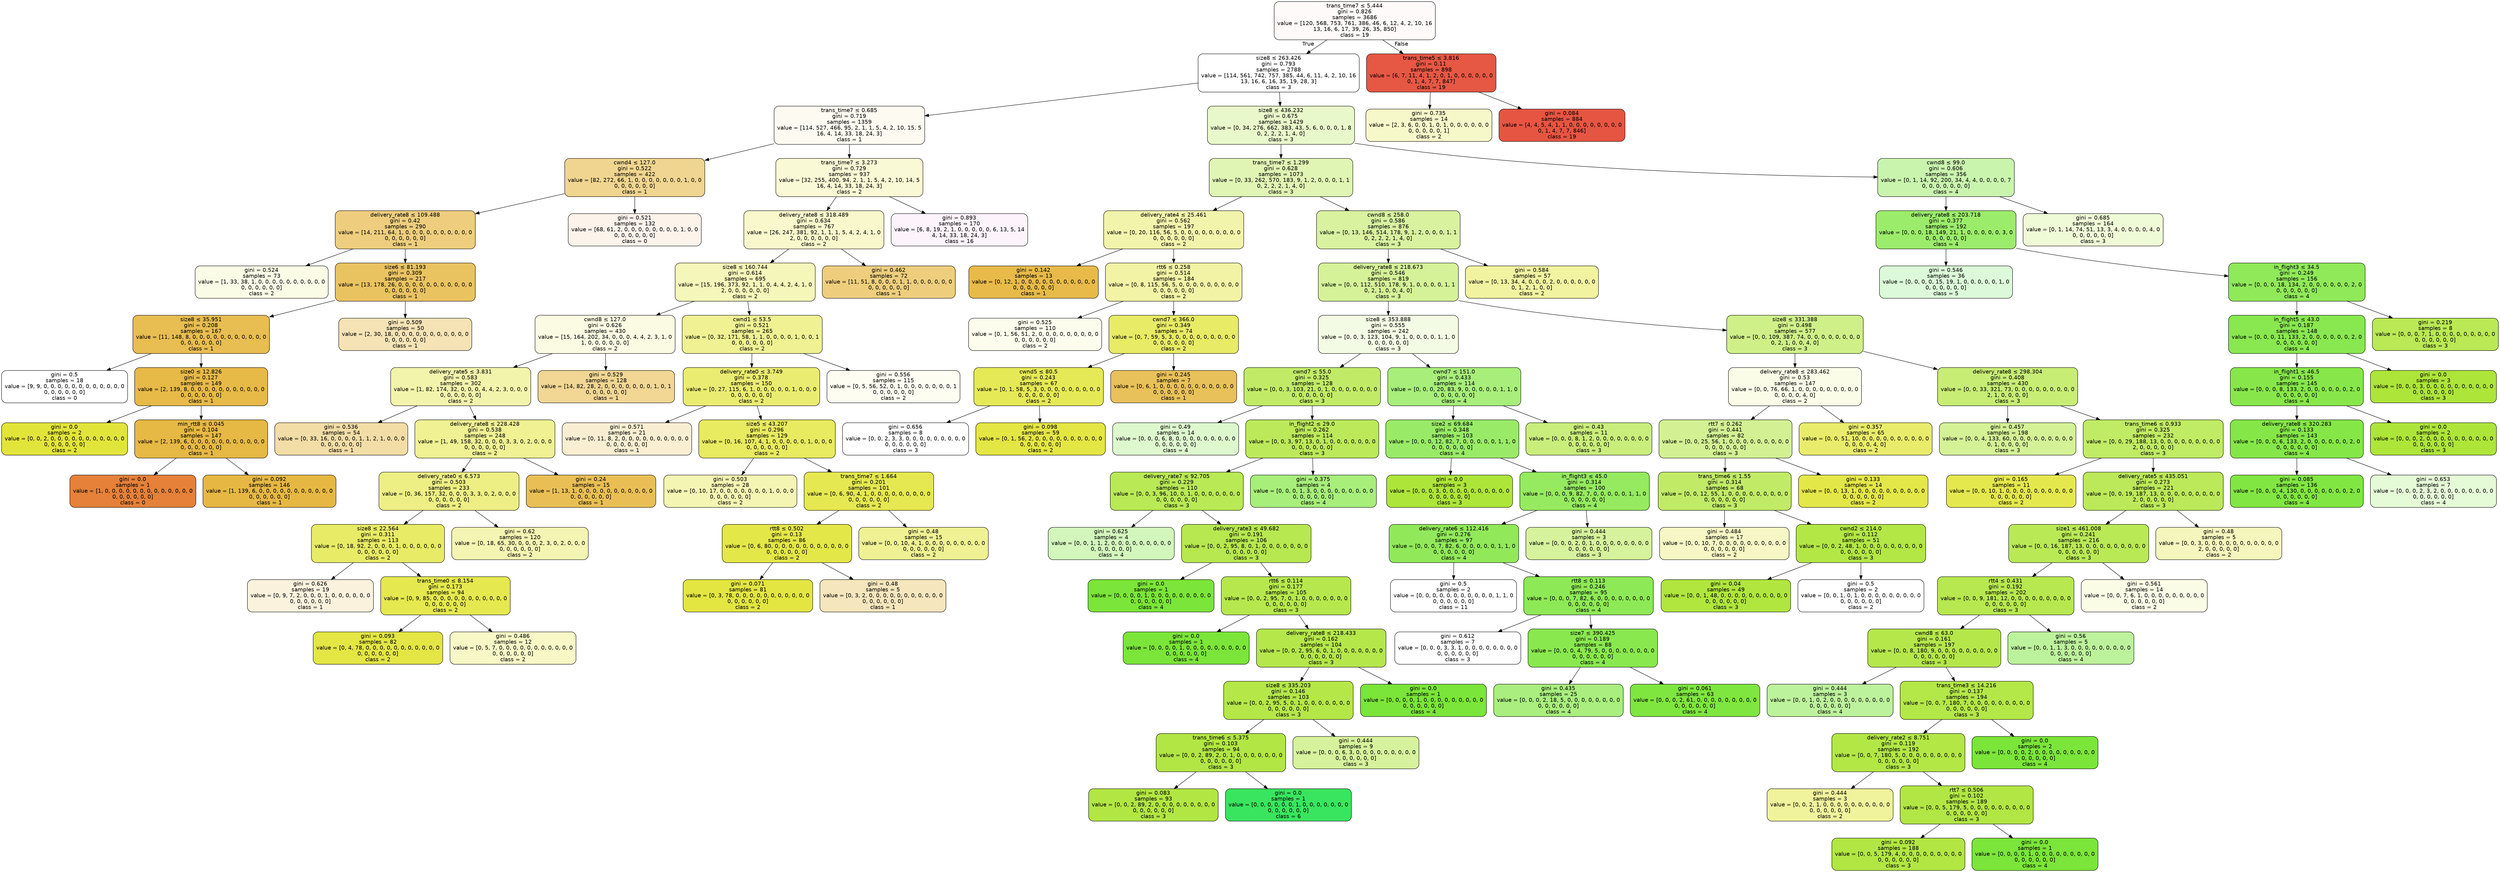 digraph Tree {
node [shape=box, style="filled, rounded", color="black", fontname="helvetica"] ;
edge [fontname="helvetica"] ;
0 [label=<trans_time7 &le; 5.444<br/>gini = 0.826<br/>samples = 3686<br/>value = [120, 568, 753, 761, 386, 46, 6, 12, 4, 2, 10, 16<br/>13, 16, 6, 17, 39, 26, 35, 850]<br/>class = 19>, fillcolor="#fefaf9"] ;
1 [label=<size8 &le; 263.426<br/>gini = 0.793<br/>samples = 2788<br/>value = [114, 561, 742, 757, 385, 44, 6, 11, 4, 2, 10, 16<br/>13, 16, 6, 16, 35, 19, 28, 3]<br/>class = 3>, fillcolor="#fefffe"] ;
0 -> 1 [labeldistance=2.5, labelangle=45, headlabel="True"] ;
2 [label=<trans_time7 &le; 0.685<br/>gini = 0.719<br/>samples = 1359<br/>value = [114, 527, 466, 95, 2, 1, 1, 5, 4, 2, 10, 15, 5<br/>16, 4, 14, 33, 18, 24, 3]<br/>class = 1>, fillcolor="#fdfaf1"] ;
1 -> 2 ;
3 [label=<cwnd4 &le; 127.0<br/>gini = 0.522<br/>samples = 422<br/>value = [82, 272, 66, 1, 0, 0, 0, 0, 0, 0, 0, 1, 0, 0<br/>0, 0, 0, 0, 0, 0]<br/>class = 1>, fillcolor="#f0d590"] ;
2 -> 3 ;
4 [label=<delivery_rate8 &le; 109.488<br/>gini = 0.42<br/>samples = 290<br/>value = [14, 211, 64, 1, 0, 0, 0, 0, 0, 0, 0, 0, 0, 0<br/>0, 0, 0, 0, 0, 0]<br/>class = 1>, fillcolor="#eece7e"] ;
3 -> 4 ;
5 [label=<gini = 0.524<br/>samples = 73<br/>value = [1, 33, 38, 1, 0, 0, 0, 0, 0, 0, 0, 0, 0, 0<br/>0, 0, 0, 0, 0, 0]<br/>class = 2>, fillcolor="#fbfce6"] ;
4 -> 5 ;
6 [label=<size6 &le; 81.193<br/>gini = 0.309<br/>samples = 217<br/>value = [13, 178, 26, 0, 0, 0, 0, 0, 0, 0, 0, 0, 0, 0<br/>0, 0, 0, 0, 0, 0]<br/>class = 1>, fillcolor="#eac361"] ;
4 -> 6 ;
7 [label=<size8 &le; 35.951<br/>gini = 0.208<br/>samples = 167<br/>value = [11, 148, 8, 0, 0, 0, 0, 0, 0, 0, 0, 0, 0, 0<br/>0, 0, 0, 0, 0, 0]<br/>class = 1>, fillcolor="#e8bd51"] ;
6 -> 7 ;
8 [label=<gini = 0.5<br/>samples = 18<br/>value = [9, 9, 0, 0, 0, 0, 0, 0, 0, 0, 0, 0, 0, 0<br/>0, 0, 0, 0, 0, 0]<br/>class = 0>, fillcolor="#ffffff"] ;
7 -> 8 ;
9 [label=<size0 &le; 12.826<br/>gini = 0.127<br/>samples = 149<br/>value = [2, 139, 8, 0, 0, 0, 0, 0, 0, 0, 0, 0, 0, 0<br/>0, 0, 0, 0, 0, 0]<br/>class = 1>, fillcolor="#e7b947"] ;
7 -> 9 ;
10 [label=<gini = 0.0<br/>samples = 2<br/>value = [0, 0, 2, 0, 0, 0, 0, 0, 0, 0, 0, 0, 0, 0<br/>0, 0, 0, 0, 0, 0]<br/>class = 2>, fillcolor="#e2e539"] ;
9 -> 10 ;
11 [label=<min_rtt8 &le; 0.045<br/>gini = 0.104<br/>samples = 147<br/>value = [2, 139, 6, 0, 0, 0, 0, 0, 0, 0, 0, 0, 0, 0<br/>0, 0, 0, 0, 0, 0]<br/>class = 1>, fillcolor="#e6b844"] ;
9 -> 11 ;
12 [label=<gini = 0.0<br/>samples = 1<br/>value = [1, 0, 0, 0, 0, 0, 0, 0, 0, 0, 0, 0, 0, 0<br/>0, 0, 0, 0, 0, 0]<br/>class = 0>, fillcolor="#e58139"] ;
11 -> 12 ;
13 [label=<gini = 0.092<br/>samples = 146<br/>value = [1, 139, 6, 0, 0, 0, 0, 0, 0, 0, 0, 0, 0, 0<br/>0, 0, 0, 0, 0, 0]<br/>class = 1>, fillcolor="#e6b843"] ;
11 -> 13 ;
14 [label=<gini = 0.509<br/>samples = 50<br/>value = [2, 30, 18, 0, 0, 0, 0, 0, 0, 0, 0, 0, 0, 0<br/>0, 0, 0, 0, 0, 0]<br/>class = 1>, fillcolor="#f5e3b5"] ;
6 -> 14 ;
15 [label=<gini = 0.521<br/>samples = 132<br/>value = [68, 61, 2, 0, 0, 0, 0, 0, 0, 0, 0, 1, 0, 0<br/>0, 0, 0, 0, 0, 0]<br/>class = 0>, fillcolor="#fcf3eb"] ;
3 -> 15 ;
16 [label=<trans_time7 &le; 3.273<br/>gini = 0.729<br/>samples = 937<br/>value = [32, 255, 400, 94, 2, 1, 1, 5, 4, 2, 10, 14, 5<br/>16, 4, 14, 33, 18, 24, 3]<br/>class = 2>, fillcolor="#f9f9d5"] ;
2 -> 16 ;
17 [label=<delivery_rate8 &le; 318.489<br/>gini = 0.634<br/>samples = 767<br/>value = [26, 247, 381, 92, 1, 1, 1, 5, 4, 2, 4, 1, 0<br/>2, 0, 0, 0, 0, 0, 0]<br/>class = 2>, fillcolor="#f8f8cc"] ;
16 -> 17 ;
18 [label=<size8 &le; 160.744<br/>gini = 0.614<br/>samples = 695<br/>value = [15, 196, 373, 92, 1, 1, 0, 4, 4, 2, 4, 1, 0<br/>2, 0, 0, 0, 0, 0, 0]<br/>class = 2>, fillcolor="#f5f6b9"] ;
17 -> 18 ;
19 [label=<cwnd8 &le; 127.0<br/>gini = 0.626<br/>samples = 430<br/>value = [15, 164, 202, 34, 0, 0, 0, 4, 4, 2, 3, 1, 0<br/>1, 0, 0, 0, 0, 0, 0]<br/>class = 2>, fillcolor="#fbfbe3"] ;
18 -> 19 ;
20 [label=<delivery_rate5 &le; 3.831<br/>gini = 0.583<br/>samples = 302<br/>value = [1, 82, 174, 32, 0, 0, 0, 4, 4, 2, 3, 0, 0, 0<br/>0, 0, 0, 0, 0, 0]<br/>class = 2>, fillcolor="#f3f4ac"] ;
19 -> 20 ;
21 [label=<gini = 0.536<br/>samples = 54<br/>value = [0, 33, 16, 0, 0, 0, 0, 1, 1, 2, 1, 0, 0, 0<br/>0, 0, 0, 0, 0, 0]<br/>class = 1>, fillcolor="#f3dda6"] ;
20 -> 21 ;
22 [label=<delivery_rate8 &le; 228.428<br/>gini = 0.538<br/>samples = 248<br/>value = [1, 49, 158, 32, 0, 0, 0, 3, 3, 0, 2, 0, 0, 0<br/>0, 0, 0, 0, 0, 0]<br/>class = 2>, fillcolor="#eff193"] ;
20 -> 22 ;
23 [label=<delivery_rate0 &le; 6.573<br/>gini = 0.503<br/>samples = 233<br/>value = [0, 36, 157, 32, 0, 0, 0, 3, 3, 0, 2, 0, 0, 0<br/>0, 0, 0, 0, 0, 0]<br/>class = 2>, fillcolor="#edef85"] ;
22 -> 23 ;
24 [label=<size8 &le; 22.564<br/>gini = 0.311<br/>samples = 113<br/>value = [0, 18, 92, 2, 0, 0, 0, 1, 0, 0, 0, 0, 0, 0<br/>0, 0, 0, 0, 0, 0]<br/>class = 2>, fillcolor="#e8eb65"] ;
23 -> 24 ;
25 [label=<gini = 0.626<br/>samples = 19<br/>value = [0, 9, 7, 2, 0, 0, 0, 1, 0, 0, 0, 0, 0, 0<br/>0, 0, 0, 0, 0, 0]<br/>class = 1>, fillcolor="#fbf2de"] ;
24 -> 25 ;
26 [label=<trans_time0 &le; 8.154<br/>gini = 0.173<br/>samples = 94<br/>value = [0, 9, 85, 0, 0, 0, 0, 0, 0, 0, 0, 0, 0, 0<br/>0, 0, 0, 0, 0, 0]<br/>class = 2>, fillcolor="#e5e84e"] ;
24 -> 26 ;
27 [label=<gini = 0.093<br/>samples = 82<br/>value = [0, 4, 78, 0, 0, 0, 0, 0, 0, 0, 0, 0, 0, 0<br/>0, 0, 0, 0, 0, 0]<br/>class = 2>, fillcolor="#e3e643"] ;
26 -> 27 ;
28 [label=<gini = 0.486<br/>samples = 12<br/>value = [0, 5, 7, 0, 0, 0, 0, 0, 0, 0, 0, 0, 0, 0<br/>0, 0, 0, 0, 0, 0]<br/>class = 2>, fillcolor="#f7f8c6"] ;
26 -> 28 ;
29 [label=<gini = 0.62<br/>samples = 120<br/>value = [0, 18, 65, 30, 0, 0, 0, 2, 3, 0, 2, 0, 0, 0<br/>0, 0, 0, 0, 0, 0]<br/>class = 2>, fillcolor="#f4f5b2"] ;
23 -> 29 ;
30 [label=<gini = 0.24<br/>samples = 15<br/>value = [1, 13, 1, 0, 0, 0, 0, 0, 0, 0, 0, 0, 0, 0<br/>0, 0, 0, 0, 0, 0]<br/>class = 1>, fillcolor="#e9bf55"] ;
22 -> 30 ;
31 [label=<gini = 0.529<br/>samples = 128<br/>value = [14, 82, 28, 2, 0, 0, 0, 0, 0, 0, 0, 1, 0, 1<br/>0, 0, 0, 0, 0, 0]<br/>class = 1>, fillcolor="#f1d694"] ;
19 -> 31 ;
32 [label=<cwnd1 &le; 53.5<br/>gini = 0.521<br/>samples = 265<br/>value = [0, 32, 171, 58, 1, 1, 0, 0, 0, 0, 1, 0, 0, 1<br/>0, 0, 0, 0, 0, 0]<br/>class = 2>, fillcolor="#eff193"] ;
18 -> 32 ;
33 [label=<delivery_rate0 &le; 3.749<br/>gini = 0.378<br/>samples = 150<br/>value = [0, 27, 115, 6, 1, 0, 0, 0, 0, 0, 1, 0, 0, 0<br/>0, 0, 0, 0, 0, 0]<br/>class = 2>, fillcolor="#eaec71"] ;
32 -> 33 ;
34 [label=<gini = 0.571<br/>samples = 21<br/>value = [0, 11, 8, 2, 0, 0, 0, 0, 0, 0, 0, 0, 0, 0<br/>0, 0, 0, 0, 0, 0]<br/>class = 1>, fillcolor="#f9eed1"] ;
33 -> 34 ;
35 [label=<size5 &le; 43.207<br/>gini = 0.296<br/>samples = 129<br/>value = [0, 16, 107, 4, 1, 0, 0, 0, 0, 0, 1, 0, 0, 0<br/>0, 0, 0, 0, 0, 0]<br/>class = 2>, fillcolor="#e8ea60"] ;
33 -> 35 ;
36 [label=<gini = 0.503<br/>samples = 28<br/>value = [0, 10, 17, 0, 0, 0, 0, 0, 0, 0, 1, 0, 0, 0<br/>0, 0, 0, 0, 0, 0]<br/>class = 2>, fillcolor="#f4f5b2"] ;
35 -> 36 ;
37 [label=<trans_time7 &le; 1.664<br/>gini = 0.201<br/>samples = 101<br/>value = [0, 6, 90, 4, 1, 0, 0, 0, 0, 0, 0, 0, 0, 0<br/>0, 0, 0, 0, 0, 0]<br/>class = 2>, fillcolor="#e5e850"] ;
35 -> 37 ;
38 [label=<rtt8 &le; 0.502<br/>gini = 0.13<br/>samples = 86<br/>value = [0, 6, 80, 0, 0, 0, 0, 0, 0, 0, 0, 0, 0, 0<br/>0, 0, 0, 0, 0, 0]<br/>class = 2>, fillcolor="#e4e748"] ;
37 -> 38 ;
39 [label=<gini = 0.071<br/>samples = 81<br/>value = [0, 3, 78, 0, 0, 0, 0, 0, 0, 0, 0, 0, 0, 0<br/>0, 0, 0, 0, 0, 0]<br/>class = 2>, fillcolor="#e3e641"] ;
38 -> 39 ;
40 [label=<gini = 0.48<br/>samples = 5<br/>value = [0, 3, 2, 0, 0, 0, 0, 0, 0, 0, 0, 0, 0, 0<br/>0, 0, 0, 0, 0, 0]<br/>class = 1>, fillcolor="#f6e6bd"] ;
38 -> 40 ;
41 [label=<gini = 0.48<br/>samples = 15<br/>value = [0, 0, 10, 4, 1, 0, 0, 0, 0, 0, 0, 0, 0, 0<br/>0, 0, 0, 0, 0, 0]<br/>class = 2>, fillcolor="#eff193"] ;
37 -> 41 ;
42 [label=<gini = 0.556<br/>samples = 115<br/>value = [0, 5, 56, 52, 0, 1, 0, 0, 0, 0, 0, 0, 0, 1<br/>0, 0, 0, 0, 0, 0]<br/>class = 2>, fillcolor="#fdfdf2"] ;
32 -> 42 ;
43 [label=<gini = 0.462<br/>samples = 72<br/>value = [11, 51, 8, 0, 0, 0, 1, 1, 0, 0, 0, 0, 0, 0<br/>0, 0, 0, 0, 0, 0]<br/>class = 1>, fillcolor="#eece7d"] ;
17 -> 43 ;
44 [label=<gini = 0.893<br/>samples = 170<br/>value = [6, 8, 19, 2, 1, 0, 0, 0, 0, 0, 6, 13, 5, 14<br/>4, 14, 33, 18, 24, 3]<br/>class = 16>, fillcolor="#fdf3fb"] ;
16 -> 44 ;
45 [label=<size8 &le; 436.232<br/>gini = 0.675<br/>samples = 1429<br/>value = [0, 34, 276, 662, 383, 43, 5, 6, 0, 0, 0, 1, 8<br/>0, 2, 2, 2, 1, 4, 0]<br/>class = 3>, fillcolor="#e9f8ca"] ;
1 -> 45 ;
46 [label=<trans_time7 &le; 1.299<br/>gini = 0.628<br/>samples = 1073<br/>value = [0, 33, 262, 570, 183, 9, 1, 2, 0, 0, 0, 1, 1<br/>0, 2, 2, 2, 1, 4, 0]<br/>class = 3>, fillcolor="#e0f5b4"] ;
45 -> 46 ;
47 [label=<delivery_rate4 &le; 25.461<br/>gini = 0.562<br/>samples = 197<br/>value = [0, 20, 116, 56, 5, 0, 0, 0, 0, 0, 0, 0, 0, 0<br/>0, 0, 0, 0, 0, 0]<br/>class = 2>, fillcolor="#f3f4ab"] ;
46 -> 47 ;
48 [label=<gini = 0.142<br/>samples = 13<br/>value = [0, 12, 1, 0, 0, 0, 0, 0, 0, 0, 0, 0, 0, 0<br/>0, 0, 0, 0, 0, 0]<br/>class = 1>, fillcolor="#e7ba49"] ;
47 -> 48 ;
49 [label=<rtt6 &le; 0.258<br/>gini = 0.514<br/>samples = 184<br/>value = [0, 8, 115, 56, 5, 0, 0, 0, 0, 0, 0, 0, 0, 0<br/>0, 0, 0, 0, 0, 0]<br/>class = 2>, fillcolor="#f2f3a4"] ;
47 -> 49 ;
50 [label=<gini = 0.525<br/>samples = 110<br/>value = [0, 1, 56, 51, 2, 0, 0, 0, 0, 0, 0, 0, 0, 0<br/>0, 0, 0, 0, 0, 0]<br/>class = 2>, fillcolor="#fdfdee"] ;
49 -> 50 ;
51 [label=<cwnd7 &le; 366.0<br/>gini = 0.349<br/>samples = 74<br/>value = [0, 7, 59, 5, 3, 0, 0, 0, 0, 0, 0, 0, 0, 0<br/>0, 0, 0, 0, 0, 0]<br/>class = 2>, fillcolor="#e8eb65"] ;
49 -> 51 ;
52 [label=<cwnd5 &le; 80.5<br/>gini = 0.243<br/>samples = 67<br/>value = [0, 1, 58, 5, 3, 0, 0, 0, 0, 0, 0, 0, 0, 0<br/>0, 0, 0, 0, 0, 0]<br/>class = 2>, fillcolor="#e6e956"] ;
51 -> 52 ;
53 [label=<gini = 0.656<br/>samples = 8<br/>value = [0, 0, 2, 3, 3, 0, 0, 0, 0, 0, 0, 0, 0, 0<br/>0, 0, 0, 0, 0, 0]<br/>class = 3>, fillcolor="#ffffff"] ;
52 -> 53 ;
54 [label=<gini = 0.098<br/>samples = 59<br/>value = [0, 1, 56, 2, 0, 0, 0, 0, 0, 0, 0, 0, 0, 0<br/>0, 0, 0, 0, 0, 0]<br/>class = 2>, fillcolor="#e4e643"] ;
52 -> 54 ;
55 [label=<gini = 0.245<br/>samples = 7<br/>value = [0, 6, 1, 0, 0, 0, 0, 0, 0, 0, 0, 0, 0, 0<br/>0, 0, 0, 0, 0, 0]<br/>class = 1>, fillcolor="#e9c15a"] ;
51 -> 55 ;
56 [label=<cwnd8 &le; 258.0<br/>gini = 0.586<br/>samples = 876<br/>value = [0, 13, 146, 514, 178, 9, 1, 2, 0, 0, 0, 1, 1<br/>0, 2, 2, 2, 1, 4, 0]<br/>class = 3>, fillcolor="#d8f2a0"] ;
46 -> 56 ;
57 [label=<delivery_rate8 &le; 218.673<br/>gini = 0.546<br/>samples = 819<br/>value = [0, 0, 112, 510, 178, 9, 1, 0, 0, 0, 0, 1, 1<br/>0, 2, 1, 0, 0, 4, 0]<br/>class = 3>, fillcolor="#d5f298"] ;
56 -> 57 ;
58 [label=<size8 &le; 353.888<br/>gini = 0.555<br/>samples = 242<br/>value = [0, 0, 3, 123, 104, 9, 1, 0, 0, 0, 0, 1, 1, 0<br/>0, 0, 0, 0, 0, 0]<br/>class = 3>, fillcolor="#f4fbe4"] ;
57 -> 58 ;
59 [label=<cwnd7 &le; 55.0<br/>gini = 0.325<br/>samples = 128<br/>value = [0, 0, 3, 103, 21, 0, 1, 0, 0, 0, 0, 0, 0, 0<br/>0, 0, 0, 0, 0, 0]<br/>class = 3>, fillcolor="#c1eb67"] ;
58 -> 59 ;
60 [label=<gini = 0.49<br/>samples = 14<br/>value = [0, 0, 0, 6, 8, 0, 0, 0, 0, 0, 0, 0, 0, 0<br/>0, 0, 0, 0, 0, 0]<br/>class = 4>, fillcolor="#def8ce"] ;
59 -> 60 ;
61 [label=<in_flight2 &le; 29.0<br/>gini = 0.262<br/>samples = 114<br/>value = [0, 0, 3, 97, 13, 0, 1, 0, 0, 0, 0, 0, 0, 0<br/>0, 0, 0, 0, 0, 0]<br/>class = 3>, fillcolor="#bce95a"] ;
59 -> 61 ;
62 [label=<delivery_rate7 &le; 92.705<br/>gini = 0.229<br/>samples = 110<br/>value = [0, 0, 3, 96, 10, 0, 1, 0, 0, 0, 0, 0, 0, 0<br/>0, 0, 0, 0, 0, 0]<br/>class = 3>, fillcolor="#b9e955"] ;
61 -> 62 ;
63 [label=<gini = 0.625<br/>samples = 4<br/>value = [0, 0, 1, 1, 2, 0, 0, 0, 0, 0, 0, 0, 0, 0<br/>0, 0, 0, 0, 0, 0]<br/>class = 4>, fillcolor="#d3f6bd"] ;
62 -> 63 ;
64 [label=<delivery_rate3 &le; 49.682<br/>gini = 0.191<br/>samples = 106<br/>value = [0, 0, 2, 95, 8, 0, 1, 0, 0, 0, 0, 0, 0, 0<br/>0, 0, 0, 0, 0, 0]<br/>class = 3>, fillcolor="#b7e84f"] ;
62 -> 64 ;
65 [label=<gini = 0.0<br/>samples = 1<br/>value = [0, 0, 0, 0, 1, 0, 0, 0, 0, 0, 0, 0, 0, 0<br/>0, 0, 0, 0, 0, 0]<br/>class = 4>, fillcolor="#7be539"] ;
64 -> 65 ;
66 [label=<rtt6 &le; 0.114<br/>gini = 0.177<br/>samples = 105<br/>value = [0, 0, 2, 95, 7, 0, 1, 0, 0, 0, 0, 0, 0, 0<br/>0, 0, 0, 0, 0, 0]<br/>class = 3>, fillcolor="#b6e84d"] ;
64 -> 66 ;
67 [label=<gini = 0.0<br/>samples = 1<br/>value = [0, 0, 0, 0, 1, 0, 0, 0, 0, 0, 0, 0, 0, 0<br/>0, 0, 0, 0, 0, 0]<br/>class = 4>, fillcolor="#7be539"] ;
66 -> 67 ;
68 [label=<delivery_rate8 &le; 218.433<br/>gini = 0.162<br/>samples = 104<br/>value = [0, 0, 2, 95, 6, 0, 1, 0, 0, 0, 0, 0, 0, 0<br/>0, 0, 0, 0, 0, 0]<br/>class = 3>, fillcolor="#b5e74b"] ;
66 -> 68 ;
69 [label=<size8 &le; 335.203<br/>gini = 0.146<br/>samples = 103<br/>value = [0, 0, 2, 95, 5, 0, 1, 0, 0, 0, 0, 0, 0, 0<br/>0, 0, 0, 0, 0, 0]<br/>class = 3>, fillcolor="#b5e749"] ;
68 -> 69 ;
70 [label=<trans_time6 &le; 5.375<br/>gini = 0.103<br/>samples = 94<br/>value = [0, 0, 2, 89, 2, 0, 1, 0, 0, 0, 0, 0, 0, 0<br/>0, 0, 0, 0, 0, 0]<br/>class = 3>, fillcolor="#b2e644"] ;
69 -> 70 ;
71 [label=<gini = 0.083<br/>samples = 93<br/>value = [0, 0, 2, 89, 2, 0, 0, 0, 0, 0, 0, 0, 0, 0<br/>0, 0, 0, 0, 0, 0]<br/>class = 3>, fillcolor="#b2e642"] ;
70 -> 71 ;
72 [label=<gini = 0.0<br/>samples = 1<br/>value = [0, 0, 0, 0, 0, 0, 1, 0, 0, 0, 0, 0, 0, 0<br/>0, 0, 0, 0, 0, 0]<br/>class = 6>, fillcolor="#39e55e"] ;
70 -> 72 ;
73 [label=<gini = 0.444<br/>samples = 9<br/>value = [0, 0, 0, 6, 3, 0, 0, 0, 0, 0, 0, 0, 0, 0<br/>0, 0, 0, 0, 0, 0]<br/>class = 3>, fillcolor="#d6f29c"] ;
69 -> 73 ;
74 [label=<gini = 0.0<br/>samples = 1<br/>value = [0, 0, 0, 0, 1, 0, 0, 0, 0, 0, 0, 0, 0, 0<br/>0, 0, 0, 0, 0, 0]<br/>class = 4>, fillcolor="#7be539"] ;
68 -> 74 ;
75 [label=<gini = 0.375<br/>samples = 4<br/>value = [0, 0, 0, 1, 3, 0, 0, 0, 0, 0, 0, 0, 0, 0<br/>0, 0, 0, 0, 0, 0]<br/>class = 4>, fillcolor="#a7ee7b"] ;
61 -> 75 ;
76 [label=<cwnd7 &le; 151.0<br/>gini = 0.433<br/>samples = 114<br/>value = [0, 0, 0, 20, 83, 9, 0, 0, 0, 0, 0, 1, 1, 0<br/>0, 0, 0, 0, 0, 0]<br/>class = 4>, fillcolor="#a7ee7a"] ;
58 -> 76 ;
77 [label=<size2 &le; 69.684<br/>gini = 0.348<br/>samples = 103<br/>value = [0, 0, 0, 12, 82, 7, 0, 0, 0, 0, 0, 1, 1, 0<br/>0, 0, 0, 0, 0, 0]<br/>class = 4>, fillcolor="#99eb67"] ;
76 -> 77 ;
78 [label=<gini = 0.0<br/>samples = 3<br/>value = [0, 0, 0, 3, 0, 0, 0, 0, 0, 0, 0, 0, 0, 0<br/>0, 0, 0, 0, 0, 0]<br/>class = 3>, fillcolor="#aee539"] ;
77 -> 78 ;
79 [label=<in_flight3 &le; 45.0<br/>gini = 0.314<br/>samples = 100<br/>value = [0, 0, 0, 9, 82, 7, 0, 0, 0, 0, 0, 1, 1, 0<br/>0, 0, 0, 0, 0, 0]<br/>class = 4>, fillcolor="#95ea60"] ;
77 -> 79 ;
80 [label=<delivery_rate6 &le; 112.416<br/>gini = 0.276<br/>samples = 97<br/>value = [0, 0, 0, 7, 82, 6, 0, 0, 0, 0, 0, 1, 1, 0<br/>0, 0, 0, 0, 0, 0]<br/>class = 4>, fillcolor="#91e95a"] ;
79 -> 80 ;
81 [label=<gini = 0.5<br/>samples = 2<br/>value = [0, 0, 0, 0, 0, 0, 0, 0, 0, 0, 0, 1, 1, 0<br/>0, 0, 0, 0, 0, 0]<br/>class = 11>, fillcolor="#ffffff"] ;
80 -> 81 ;
82 [label=<rtt8 &le; 0.113<br/>gini = 0.246<br/>samples = 95<br/>value = [0, 0, 0, 7, 82, 6, 0, 0, 0, 0, 0, 0, 0, 0<br/>0, 0, 0, 0, 0, 0]<br/>class = 4>, fillcolor="#8ee956"] ;
80 -> 82 ;
83 [label=<gini = 0.612<br/>samples = 7<br/>value = [0, 0, 0, 3, 3, 1, 0, 0, 0, 0, 0, 0, 0, 0<br/>0, 0, 0, 0, 0, 0]<br/>class = 3>, fillcolor="#ffffff"] ;
82 -> 83 ;
84 [label=<size7 &le; 390.425<br/>gini = 0.189<br/>samples = 88<br/>value = [0, 0, 0, 4, 79, 5, 0, 0, 0, 0, 0, 0, 0, 0<br/>0, 0, 0, 0, 0, 0]<br/>class = 4>, fillcolor="#89e84e"] ;
82 -> 84 ;
85 [label=<gini = 0.435<br/>samples = 25<br/>value = [0, 0, 0, 2, 18, 5, 0, 0, 0, 0, 0, 0, 0, 0<br/>0, 0, 0, 0, 0, 0]<br/>class = 4>, fillcolor="#a9ee7e"] ;
84 -> 85 ;
86 [label=<gini = 0.061<br/>samples = 63<br/>value = [0, 0, 0, 2, 61, 0, 0, 0, 0, 0, 0, 0, 0, 0<br/>0, 0, 0, 0, 0, 0]<br/>class = 4>, fillcolor="#7fe63f"] ;
84 -> 86 ;
87 [label=<gini = 0.444<br/>samples = 3<br/>value = [0, 0, 0, 2, 0, 1, 0, 0, 0, 0, 0, 0, 0, 0<br/>0, 0, 0, 0, 0, 0]<br/>class = 3>, fillcolor="#d6f29c"] ;
79 -> 87 ;
88 [label=<gini = 0.43<br/>samples = 11<br/>value = [0, 0, 0, 8, 1, 2, 0, 0, 0, 0, 0, 0, 0, 0<br/>0, 0, 0, 0, 0, 0]<br/>class = 3>, fillcolor="#c9ee7b"] ;
76 -> 88 ;
89 [label=<size8 &le; 331.388<br/>gini = 0.498<br/>samples = 577<br/>value = [0, 0, 109, 387, 74, 0, 0, 0, 0, 0, 0, 0, 0<br/>0, 2, 1, 0, 0, 4, 0]<br/>class = 3>, fillcolor="#cff089"] ;
57 -> 89 ;
90 [label=<delivery_rate8 &le; 283.462<br/>gini = 0.53<br/>samples = 147<br/>value = [0, 0, 76, 66, 1, 0, 0, 0, 0, 0, 0, 0, 0, 0<br/>0, 0, 0, 0, 4, 0]<br/>class = 2>, fillcolor="#fbfce7"] ;
89 -> 90 ;
91 [label=<rtt7 &le; 0.262<br/>gini = 0.441<br/>samples = 82<br/>value = [0, 0, 25, 56, 1, 0, 0, 0, 0, 0, 0, 0, 0, 0<br/>0, 0, 0, 0, 0, 0]<br/>class = 3>, fillcolor="#d3f193"] ;
90 -> 91 ;
92 [label=<trans_time6 &le; 1.55<br/>gini = 0.314<br/>samples = 68<br/>value = [0, 0, 12, 55, 1, 0, 0, 0, 0, 0, 0, 0, 0, 0<br/>0, 0, 0, 0, 0, 0]<br/>class = 3>, fillcolor="#c1eb67"] ;
91 -> 92 ;
93 [label=<gini = 0.484<br/>samples = 17<br/>value = [0, 0, 10, 7, 0, 0, 0, 0, 0, 0, 0, 0, 0, 0<br/>0, 0, 0, 0, 0, 0]<br/>class = 2>, fillcolor="#f6f7c4"] ;
92 -> 93 ;
94 [label=<cwnd2 &le; 214.0<br/>gini = 0.112<br/>samples = 51<br/>value = [0, 0, 2, 48, 1, 0, 0, 0, 0, 0, 0, 0, 0, 0<br/>0, 0, 0, 0, 0, 0]<br/>class = 3>, fillcolor="#b3e745"] ;
92 -> 94 ;
95 [label=<gini = 0.04<br/>samples = 49<br/>value = [0, 0, 1, 48, 0, 0, 0, 0, 0, 0, 0, 0, 0, 0<br/>0, 0, 0, 0, 0, 0]<br/>class = 3>, fillcolor="#b0e63d"] ;
94 -> 95 ;
96 [label=<gini = 0.5<br/>samples = 2<br/>value = [0, 0, 1, 0, 1, 0, 0, 0, 0, 0, 0, 0, 0, 0<br/>0, 0, 0, 0, 0, 0]<br/>class = 2>, fillcolor="#ffffff"] ;
94 -> 96 ;
97 [label=<gini = 0.133<br/>samples = 14<br/>value = [0, 0, 13, 1, 0, 0, 0, 0, 0, 0, 0, 0, 0, 0<br/>0, 0, 0, 0, 0, 0]<br/>class = 2>, fillcolor="#e4e748"] ;
91 -> 97 ;
98 [label=<gini = 0.357<br/>samples = 65<br/>value = [0, 0, 51, 10, 0, 0, 0, 0, 0, 0, 0, 0, 0, 0<br/>0, 0, 0, 0, 4, 0]<br/>class = 2>, fillcolor="#e9ec6b"] ;
90 -> 98 ;
99 [label=<delivery_rate8 &le; 298.304<br/>gini = 0.408<br/>samples = 430<br/>value = [0, 0, 33, 321, 73, 0, 0, 0, 0, 0, 0, 0, 0, 0<br/>2, 1, 0, 0, 0, 0]<br/>class = 3>, fillcolor="#c7ed75"] ;
89 -> 99 ;
100 [label=<gini = 0.457<br/>samples = 198<br/>value = [0, 0, 4, 133, 60, 0, 0, 0, 0, 0, 0, 0, 0, 0<br/>0, 1, 0, 0, 0, 0]<br/>class = 3>, fillcolor="#d4f196"] ;
99 -> 100 ;
101 [label=<trans_time6 &le; 0.933<br/>gini = 0.325<br/>samples = 232<br/>value = [0, 0, 29, 188, 13, 0, 0, 0, 0, 0, 0, 0, 0, 0<br/>2, 0, 0, 0, 0, 0]<br/>class = 3>, fillcolor="#c0eb64"] ;
99 -> 101 ;
102 [label=<gini = 0.165<br/>samples = 11<br/>value = [0, 0, 10, 1, 0, 0, 0, 0, 0, 0, 0, 0, 0, 0<br/>0, 0, 0, 0, 0, 0]<br/>class = 2>, fillcolor="#e5e84d"] ;
101 -> 102 ;
103 [label=<delivery_rate5 &le; 435.051<br/>gini = 0.273<br/>samples = 221<br/>value = [0, 0, 19, 187, 13, 0, 0, 0, 0, 0, 0, 0, 0, 0<br/>2, 0, 0, 0, 0, 0]<br/>class = 3>, fillcolor="#bce95a"] ;
101 -> 103 ;
104 [label=<size1 &le; 461.008<br/>gini = 0.241<br/>samples = 216<br/>value = [0, 0, 16, 187, 13, 0, 0, 0, 0, 0, 0, 0, 0, 0<br/>0, 0, 0, 0, 0, 0]<br/>class = 3>, fillcolor="#bae956"] ;
103 -> 104 ;
105 [label=<rtt4 &le; 0.431<br/>gini = 0.192<br/>samples = 202<br/>value = [0, 0, 9, 181, 12, 0, 0, 0, 0, 0, 0, 0, 0, 0<br/>0, 0, 0, 0, 0, 0]<br/>class = 3>, fillcolor="#b7e84f"] ;
104 -> 105 ;
106 [label=<cwnd8 &le; 63.0<br/>gini = 0.161<br/>samples = 197<br/>value = [0, 0, 8, 180, 9, 0, 0, 0, 0, 0, 0, 0, 0, 0<br/>0, 0, 0, 0, 0, 0]<br/>class = 3>, fillcolor="#b5e74b"] ;
105 -> 106 ;
107 [label=<gini = 0.444<br/>samples = 3<br/>value = [0, 0, 1, 0, 2, 0, 0, 0, 0, 0, 0, 0, 0, 0<br/>0, 0, 0, 0, 0, 0]<br/>class = 4>, fillcolor="#bdf29c"] ;
106 -> 107 ;
108 [label=<trans_time3 &le; 14.216<br/>gini = 0.137<br/>samples = 194<br/>value = [0, 0, 7, 180, 7, 0, 0, 0, 0, 0, 0, 0, 0, 0<br/>0, 0, 0, 0, 0, 0]<br/>class = 3>, fillcolor="#b4e748"] ;
106 -> 108 ;
109 [label=<delivery_rate2 &le; 8.751<br/>gini = 0.119<br/>samples = 192<br/>value = [0, 0, 7, 180, 5, 0, 0, 0, 0, 0, 0, 0, 0, 0<br/>0, 0, 0, 0, 0, 0]<br/>class = 3>, fillcolor="#b3e746"] ;
108 -> 109 ;
110 [label=<gini = 0.444<br/>samples = 3<br/>value = [0, 0, 2, 1, 0, 0, 0, 0, 0, 0, 0, 0, 0, 0<br/>0, 0, 0, 0, 0, 0]<br/>class = 2>, fillcolor="#f0f29c"] ;
109 -> 110 ;
111 [label=<rtt7 &le; 0.506<br/>gini = 0.102<br/>samples = 189<br/>value = [0, 0, 5, 179, 5, 0, 0, 0, 0, 0, 0, 0, 0, 0<br/>0, 0, 0, 0, 0, 0]<br/>class = 3>, fillcolor="#b2e644"] ;
109 -> 111 ;
112 [label=<gini = 0.092<br/>samples = 188<br/>value = [0, 0, 5, 179, 4, 0, 0, 0, 0, 0, 0, 0, 0, 0<br/>0, 0, 0, 0, 0, 0]<br/>class = 3>, fillcolor="#b2e643"] ;
111 -> 112 ;
113 [label=<gini = 0.0<br/>samples = 1<br/>value = [0, 0, 0, 0, 1, 0, 0, 0, 0, 0, 0, 0, 0, 0<br/>0, 0, 0, 0, 0, 0]<br/>class = 4>, fillcolor="#7be539"] ;
111 -> 113 ;
114 [label=<gini = 0.0<br/>samples = 2<br/>value = [0, 0, 0, 0, 2, 0, 0, 0, 0, 0, 0, 0, 0, 0<br/>0, 0, 0, 0, 0, 0]<br/>class = 4>, fillcolor="#7be539"] ;
108 -> 114 ;
115 [label=<gini = 0.56<br/>samples = 5<br/>value = [0, 0, 1, 1, 3, 0, 0, 0, 0, 0, 0, 0, 0, 0<br/>0, 0, 0, 0, 0, 0]<br/>class = 4>, fillcolor="#bdf29c"] ;
105 -> 115 ;
116 [label=<gini = 0.561<br/>samples = 14<br/>value = [0, 0, 7, 6, 1, 0, 0, 0, 0, 0, 0, 0, 0, 0<br/>0, 0, 0, 0, 0, 0]<br/>class = 2>, fillcolor="#fbfce6"] ;
104 -> 116 ;
117 [label=<gini = 0.48<br/>samples = 5<br/>value = [0, 0, 3, 0, 0, 0, 0, 0, 0, 0, 0, 0, 0, 0<br/>2, 0, 0, 0, 0, 0]<br/>class = 2>, fillcolor="#f5f6bd"] ;
103 -> 117 ;
118 [label=<gini = 0.584<br/>samples = 57<br/>value = [0, 13, 34, 4, 0, 0, 0, 2, 0, 0, 0, 0, 0, 0<br/>0, 1, 2, 1, 0, 0]<br/>class = 2>, fillcolor="#f1f3a0"] ;
56 -> 118 ;
119 [label=<cwnd8 &le; 99.0<br/>gini = 0.606<br/>samples = 356<br/>value = [0, 1, 14, 92, 200, 34, 4, 4, 0, 0, 0, 0, 7<br/>0, 0, 0, 0, 0, 0, 0]<br/>class = 4>, fillcolor="#c9f4ae"] ;
45 -> 119 ;
120 [label=<delivery_rate8 &le; 203.718<br/>gini = 0.377<br/>samples = 192<br/>value = [0, 0, 0, 18, 149, 21, 1, 0, 0, 0, 0, 0, 3, 0<br/>0, 0, 0, 0, 0, 0]<br/>class = 4>, fillcolor="#9cec6b"] ;
119 -> 120 ;
121 [label=<gini = 0.546<br/>samples = 36<br/>value = [0, 0, 0, 0, 15, 19, 1, 0, 0, 0, 0, 0, 1, 0<br/>0, 0, 0, 0, 0, 0]<br/>class = 5>, fillcolor="#dcfad9"] ;
120 -> 121 ;
122 [label=<in_flight3 &le; 34.5<br/>gini = 0.249<br/>samples = 156<br/>value = [0, 0, 0, 18, 134, 2, 0, 0, 0, 0, 0, 0, 2, 0<br/>0, 0, 0, 0, 0, 0]<br/>class = 4>, fillcolor="#90e959"] ;
120 -> 122 ;
123 [label=<in_flight5 &le; 43.0<br/>gini = 0.187<br/>samples = 148<br/>value = [0, 0, 0, 11, 133, 2, 0, 0, 0, 0, 0, 0, 2, 0<br/>0, 0, 0, 0, 0, 0]<br/>class = 4>, fillcolor="#89e84f"] ;
122 -> 123 ;
124 [label=<in_flight1 &le; 46.5<br/>gini = 0.155<br/>samples = 145<br/>value = [0, 0, 0, 8, 133, 2, 0, 0, 0, 0, 0, 0, 2, 0<br/>0, 0, 0, 0, 0, 0]<br/>class = 4>, fillcolor="#87e74a"] ;
123 -> 124 ;
125 [label=<delivery_rate8 &le; 320.283<br/>gini = 0.133<br/>samples = 143<br/>value = [0, 0, 0, 6, 133, 2, 0, 0, 0, 0, 0, 0, 2, 0<br/>0, 0, 0, 0, 0, 0]<br/>class = 4>, fillcolor="#85e747"] ;
124 -> 125 ;
126 [label=<gini = 0.085<br/>samples = 136<br/>value = [0, 0, 0, 4, 130, 0, 0, 0, 0, 0, 0, 0, 2, 0<br/>0, 0, 0, 0, 0, 0]<br/>class = 4>, fillcolor="#81e642"] ;
125 -> 126 ;
127 [label=<gini = 0.653<br/>samples = 7<br/>value = [0, 0, 0, 2, 3, 2, 0, 0, 0, 0, 0, 0, 0, 0<br/>0, 0, 0, 0, 0, 0]<br/>class = 4>, fillcolor="#e5fad7"] ;
125 -> 127 ;
128 [label=<gini = 0.0<br/>samples = 2<br/>value = [0, 0, 0, 2, 0, 0, 0, 0, 0, 0, 0, 0, 0, 0<br/>0, 0, 0, 0, 0, 0]<br/>class = 3>, fillcolor="#aee539"] ;
124 -> 128 ;
129 [label=<gini = 0.0<br/>samples = 3<br/>value = [0, 0, 0, 3, 0, 0, 0, 0, 0, 0, 0, 0, 0, 0<br/>0, 0, 0, 0, 0, 0]<br/>class = 3>, fillcolor="#aee539"] ;
123 -> 129 ;
130 [label=<gini = 0.219<br/>samples = 8<br/>value = [0, 0, 0, 7, 1, 0, 0, 0, 0, 0, 0, 0, 0, 0<br/>0, 0, 0, 0, 0, 0]<br/>class = 3>, fillcolor="#bae955"] ;
122 -> 130 ;
131 [label=<gini = 0.685<br/>samples = 164<br/>value = [0, 1, 14, 74, 51, 13, 3, 4, 0, 0, 0, 0, 4, 0<br/>0, 0, 0, 0, 0, 0]<br/>class = 3>, fillcolor="#effad7"] ;
119 -> 131 ;
132 [label=<trans_time5 &le; 3.816<br/>gini = 0.11<br/>samples = 898<br/>value = [6, 7, 11, 4, 1, 2, 0, 1, 0, 0, 0, 0, 0, 0<br/>0, 1, 4, 7, 7, 847]<br/>class = 19>, fillcolor="#e65744"] ;
0 -> 132 [labeldistance=2.5, labelangle=-45, headlabel="False"] ;
133 [label=<gini = 0.735<br/>samples = 14<br/>value = [2, 3, 6, 0, 0, 1, 0, 1, 0, 0, 0, 0, 0, 0<br/>0, 0, 0, 0, 0, 1]<br/>class = 2>, fillcolor="#f7f8c9"] ;
132 -> 133 ;
134 [label=<gini = 0.084<br/>samples = 884<br/>value = [4, 4, 5, 4, 1, 1, 0, 0, 0, 0, 0, 0, 0, 0<br/>0, 1, 4, 7, 7, 846]<br/>class = 19>, fillcolor="#e65542"] ;
132 -> 134 ;
}
